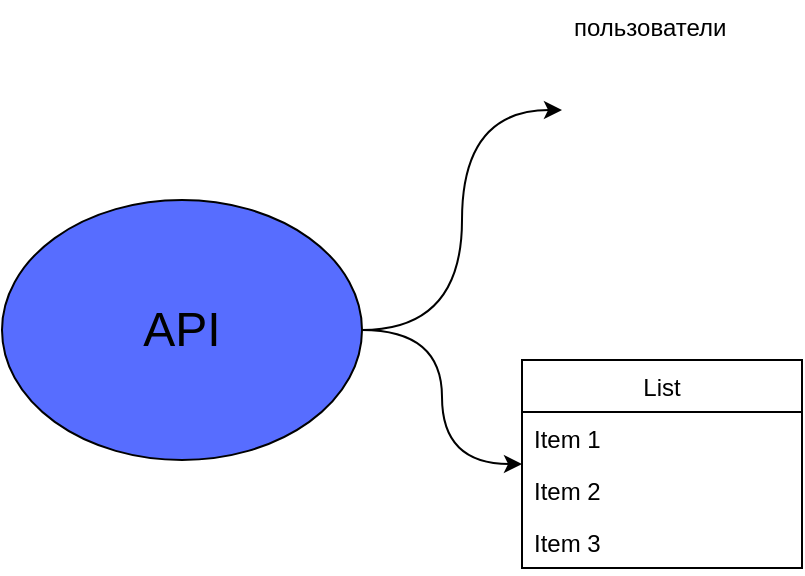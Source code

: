 <mxfile version="14.9.7" type="github">
  <diagram name="Page-1" id="ad52d381-51e7-2e0d-a935-2d0ddd2fd229">
    <mxGraphModel dx="1036" dy="1388" grid="1" gridSize="10" guides="1" tooltips="1" connect="1" arrows="1" fold="1" page="1" pageScale="1" pageWidth="1100" pageHeight="850" background="none" math="0" shadow="0">
      <root>
        <mxCell id="0" />
        <mxCell id="1" parent="0" />
        <mxCell id="SW2X5cqnvC2tqgpWHe0f-19" style="edgeStyle=orthogonalEdgeStyle;curved=1;rounded=0;orthogonalLoop=1;jettySize=auto;html=1;" edge="1" parent="1" source="PF4azgqHsxG3GBeQV_VC-2" target="SW2X5cqnvC2tqgpWHe0f-18">
          <mxGeometry relative="1" as="geometry" />
        </mxCell>
        <mxCell id="SW2X5cqnvC2tqgpWHe0f-24" style="edgeStyle=orthogonalEdgeStyle;curved=1;rounded=0;orthogonalLoop=1;jettySize=auto;html=1;entryX=0;entryY=0.5;entryDx=0;entryDy=0;" edge="1" parent="1" source="PF4azgqHsxG3GBeQV_VC-2" target="SW2X5cqnvC2tqgpWHe0f-20">
          <mxGeometry relative="1" as="geometry" />
        </mxCell>
        <mxCell id="PF4azgqHsxG3GBeQV_VC-2" value="&lt;font style=&quot;font-size: 24px&quot;&gt;API&lt;/font&gt;" style="ellipse;whiteSpace=wrap;html=1;fillColor=#576DFF;" vertex="1" parent="1">
          <mxGeometry x="410" y="-290" width="180" height="130" as="geometry" />
        </mxCell>
        <mxCell id="SW2X5cqnvC2tqgpWHe0f-18" value="пользователи&#xa;" style="text;strokeColor=none;fillColor=none;align=left;verticalAlign=top;spacingLeft=4;spacingRight=4;overflow=hidden;rotatable=0;points=[[0,0.5],[1,0.5]];portConstraint=eastwest;" vertex="1" parent="1">
          <mxGeometry x="690" y="-390" width="100" height="110" as="geometry" />
        </mxCell>
        <mxCell id="SW2X5cqnvC2tqgpWHe0f-20" value="List" style="swimlane;fontStyle=0;childLayout=stackLayout;horizontal=1;startSize=26;horizontalStack=0;resizeParent=1;resizeParentMax=0;resizeLast=0;collapsible=1;marginBottom=0;fillColor=#FFFFFF;" vertex="1" parent="1">
          <mxGeometry x="670" y="-210" width="140" height="104" as="geometry">
            <mxRectangle x="670" y="-210" width="50" height="26" as="alternateBounds" />
          </mxGeometry>
        </mxCell>
        <mxCell id="SW2X5cqnvC2tqgpWHe0f-21" value="Item 1" style="text;strokeColor=none;fillColor=none;align=left;verticalAlign=top;spacingLeft=4;spacingRight=4;overflow=hidden;rotatable=0;points=[[0,0.5],[1,0.5]];portConstraint=eastwest;" vertex="1" parent="SW2X5cqnvC2tqgpWHe0f-20">
          <mxGeometry y="26" width="140" height="26" as="geometry" />
        </mxCell>
        <mxCell id="SW2X5cqnvC2tqgpWHe0f-22" value="Item 2" style="text;strokeColor=none;fillColor=none;align=left;verticalAlign=top;spacingLeft=4;spacingRight=4;overflow=hidden;rotatable=0;points=[[0,0.5],[1,0.5]];portConstraint=eastwest;" vertex="1" parent="SW2X5cqnvC2tqgpWHe0f-20">
          <mxGeometry y="52" width="140" height="26" as="geometry" />
        </mxCell>
        <mxCell id="SW2X5cqnvC2tqgpWHe0f-23" value="Item 3" style="text;strokeColor=none;fillColor=none;align=left;verticalAlign=top;spacingLeft=4;spacingRight=4;overflow=hidden;rotatable=0;points=[[0,0.5],[1,0.5]];portConstraint=eastwest;" vertex="1" parent="SW2X5cqnvC2tqgpWHe0f-20">
          <mxGeometry y="78" width="140" height="26" as="geometry" />
        </mxCell>
      </root>
    </mxGraphModel>
  </diagram>
</mxfile>
